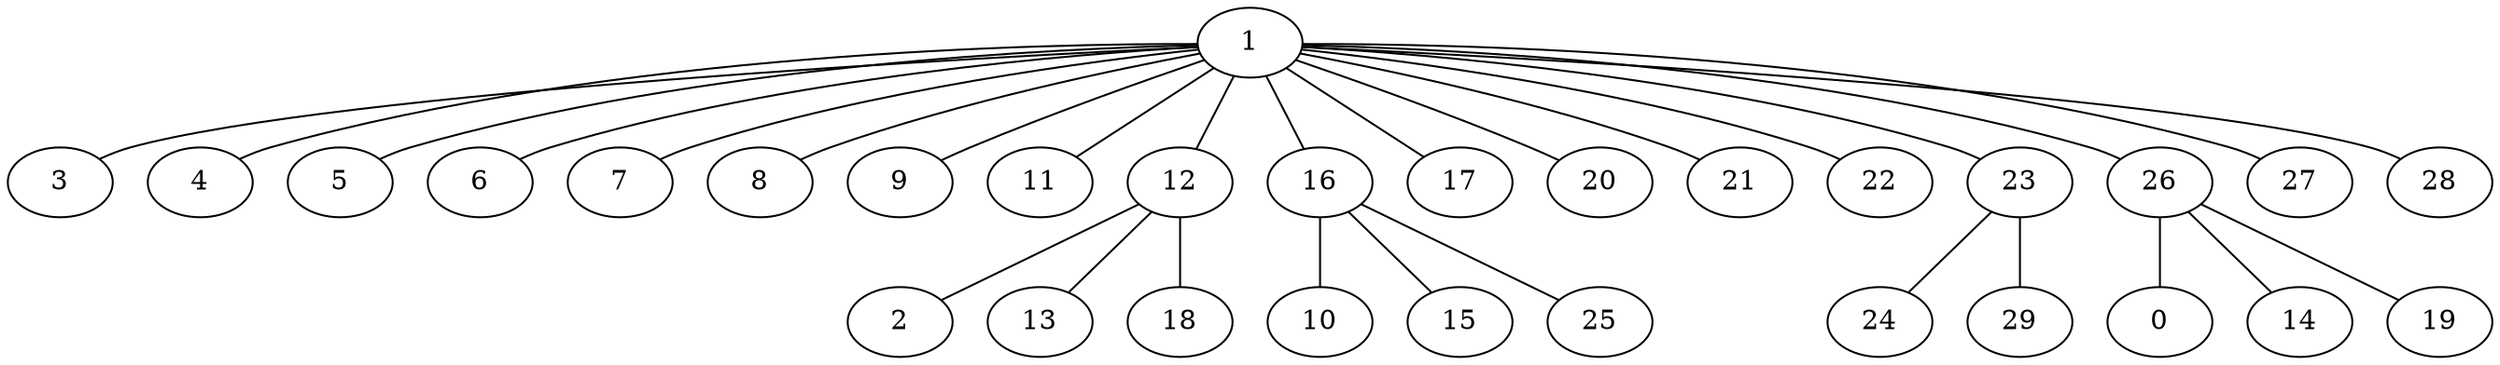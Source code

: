 strict graph G {
1;
0;
2;
3;
4;
5;
6;
7;
8;
9;
10;
11;
12;
13;
14;
15;
16;
17;
18;
19;
20;
21;
22;
23;
24;
25;
26;
27;
28;
29;
1 -- 12;
16 -- 15;
16 -- 10;
1 -- 20;
1 -- 28;
1 -- 4;
1 -- 9;
1 -- 27;
1 -- 21;
1 -- 6;
12 -- 13;
12 -- 18;
1 -- 26;
1 -- 11;
1 -- 7;
1 -- 3;
12 -- 2;
1 -- 22;
1 -- 23;
16 -- 25;
1 -- 8;
1 -- 16;
26 -- 19;
23 -- 24;
26 -- 0;
1 -- 5;
1 -- 17;
23 -- 29;
26 -- 14;
}
